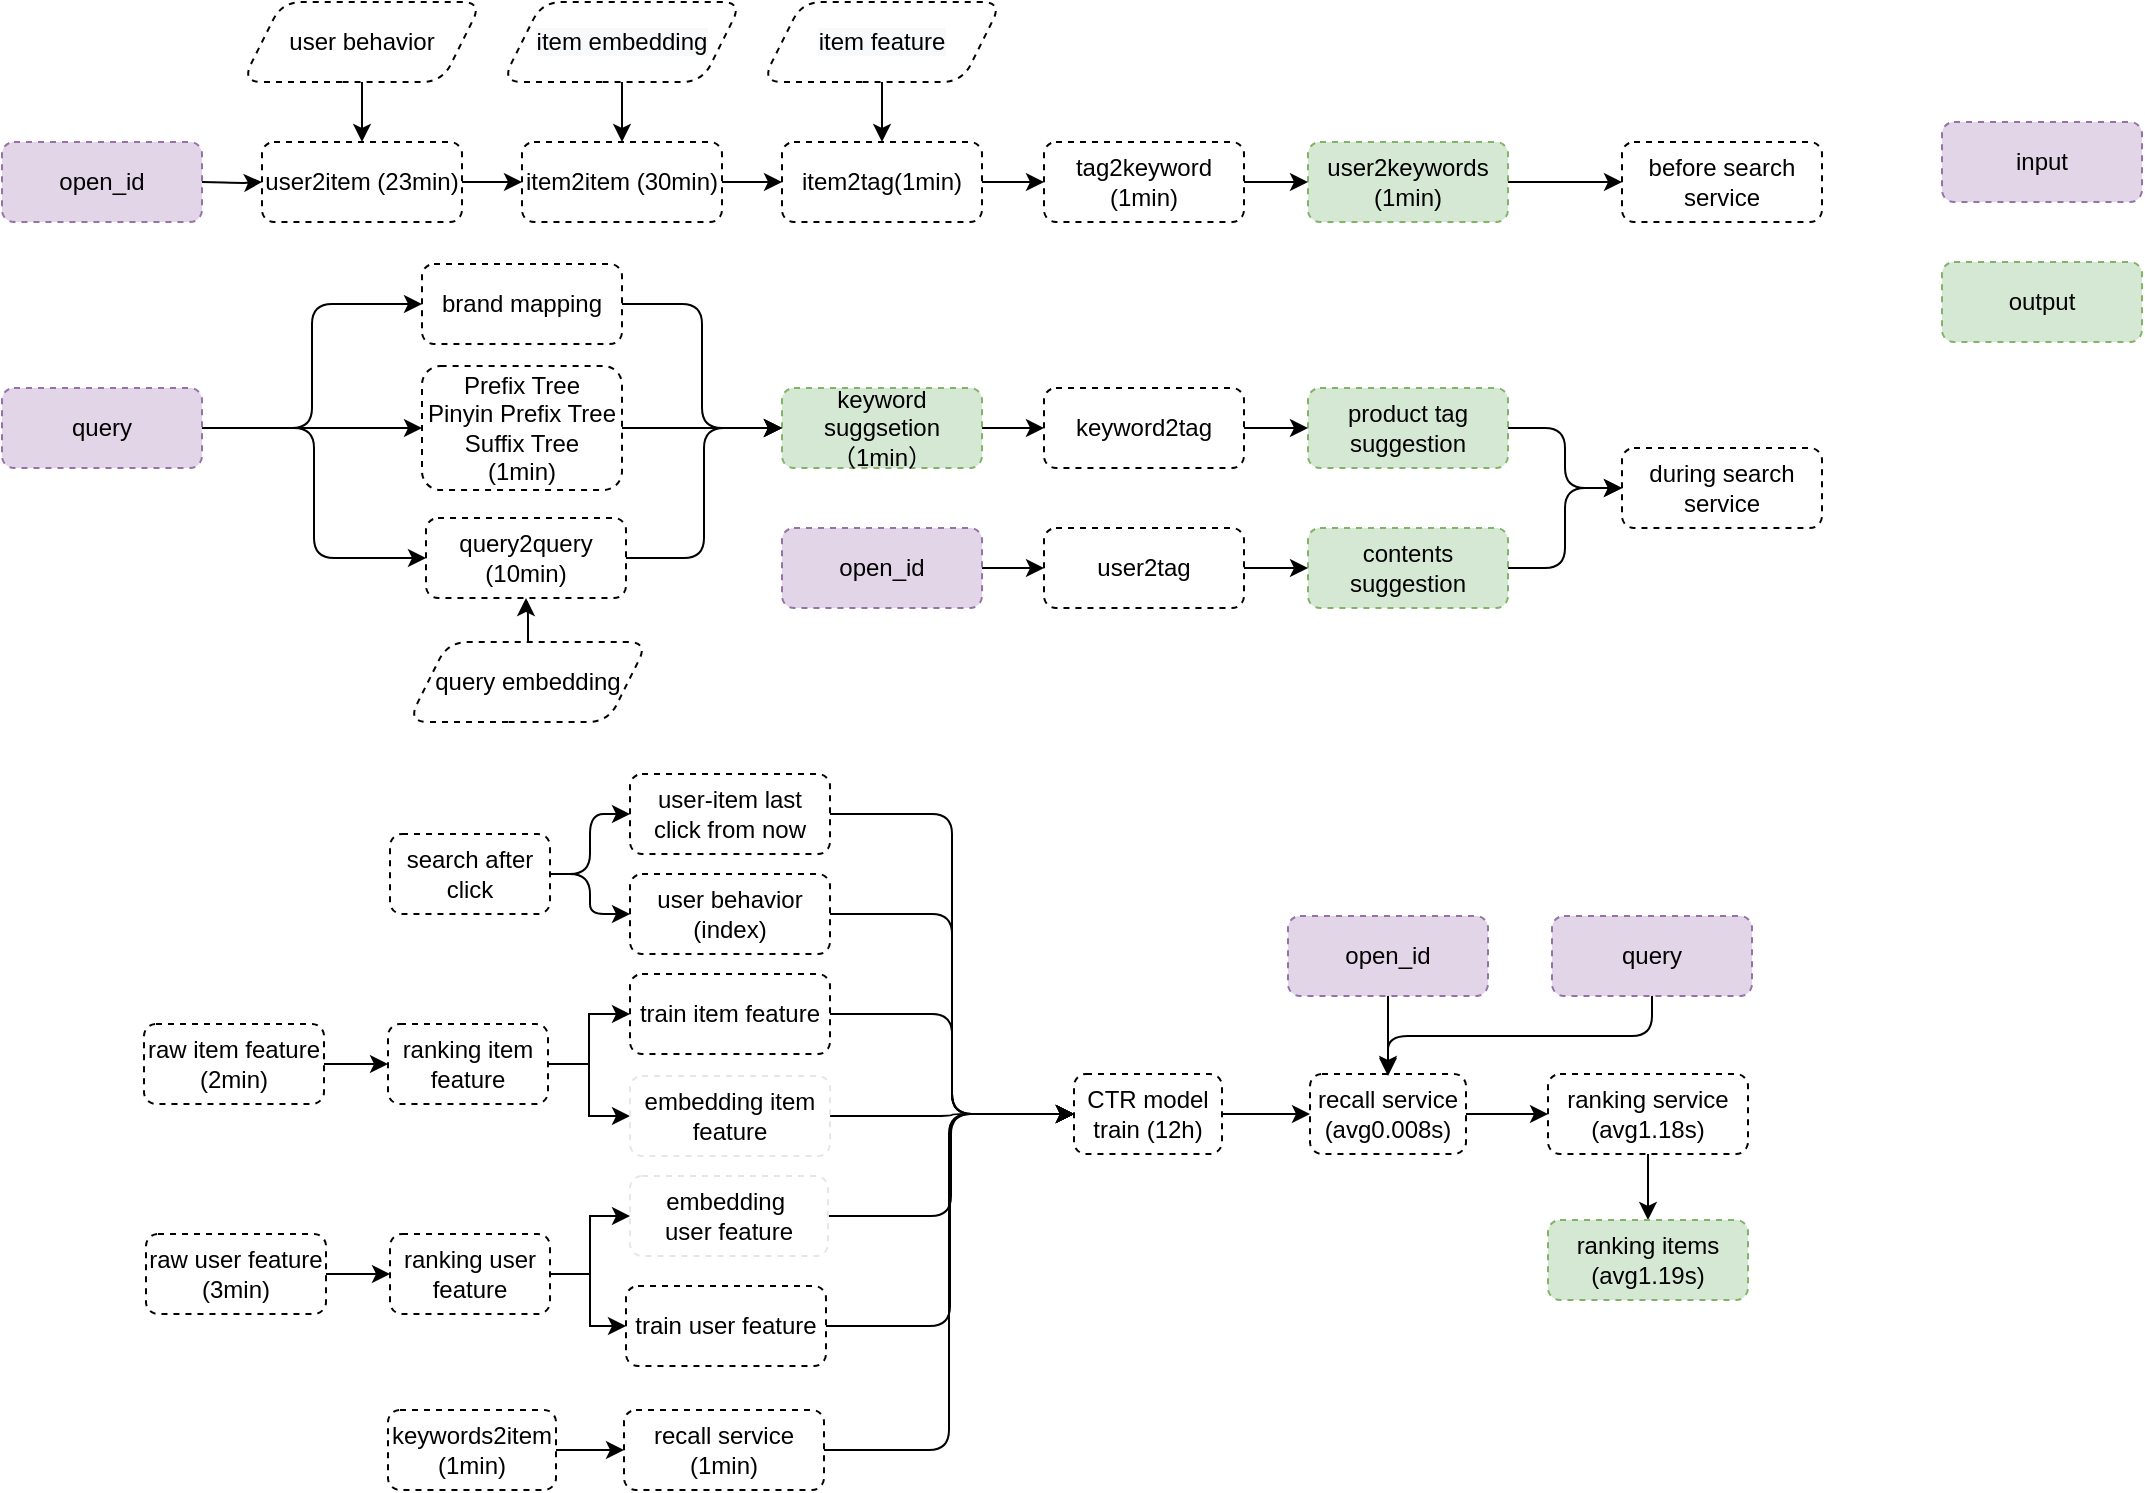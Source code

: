 <mxfile version="13.8.0" type="github" pages="2">
  <diagram id="URaFRX0wA10-E0mFRyCh" name="Page-1">
    <mxGraphModel dx="1736" dy="906" grid="0" gridSize="10" guides="0" tooltips="1" connect="1" arrows="1" fold="1" page="0" pageScale="1" pageWidth="827" pageHeight="1169" math="0" shadow="0">
      <root>
        <mxCell id="0" />
        <mxCell id="1" parent="0" />
        <mxCell id="pcVTQhZWkRdv3neq5Eh--1" value="before search service" style="whiteSpace=wrap;html=1;dashed=1;rounded=1;" vertex="1" parent="1">
          <mxGeometry x="550" y="30" width="100" height="40" as="geometry" />
        </mxCell>
        <mxCell id="pcVTQhZWkRdv3neq5Eh--3" value="during search service" style="whiteSpace=wrap;html=1;dashed=1;rounded=1;" vertex="1" parent="1">
          <mxGeometry x="550" y="183" width="100" height="40" as="geometry" />
        </mxCell>
        <mxCell id="C0xwAsRnoCJTexPsXbv--5" value="" style="edgeStyle=orthogonalEdgeStyle;rounded=0;orthogonalLoop=1;jettySize=auto;html=1;strokeColor=#000000;fontSize=30;" edge="1" parent="1" source="pcVTQhZWkRdv3neq5Eh--4" target="pcVTQhZWkRdv3neq5Eh--112">
          <mxGeometry relative="1" as="geometry" />
        </mxCell>
        <mxCell id="pcVTQhZWkRdv3neq5Eh--4" value="ranking service&lt;br&gt;(avg1.18s)" style="whiteSpace=wrap;html=1;dashed=1;rounded=1;" vertex="1" parent="1">
          <mxGeometry x="513" y="496" width="100" height="40" as="geometry" />
        </mxCell>
        <mxCell id="pcVTQhZWkRdv3neq5Eh--11" style="edgeStyle=orthogonalEdgeStyle;orthogonalLoop=1;jettySize=auto;html=1;entryX=0;entryY=0.5;entryDx=0;entryDy=0;" edge="1" parent="1" source="pcVTQhZWkRdv3neq5Eh--5" target="pcVTQhZWkRdv3neq5Eh--1">
          <mxGeometry relative="1" as="geometry" />
        </mxCell>
        <mxCell id="pcVTQhZWkRdv3neq5Eh--5" value="user2keywords&lt;br&gt;(1min)" style="whiteSpace=wrap;html=1;dashed=1;fillColor=#d5e8d4;strokeColor=#82b366;rounded=1;" vertex="1" parent="1">
          <mxGeometry x="393" y="30" width="100" height="40" as="geometry" />
        </mxCell>
        <mxCell id="pcVTQhZWkRdv3neq5Eh--8" style="edgeStyle=orthogonalEdgeStyle;orthogonalLoop=1;jettySize=auto;html=1;entryX=0;entryY=0.5;entryDx=0;entryDy=0;" edge="1" parent="1" source="pcVTQhZWkRdv3neq5Eh--6" target="pcVTQhZWkRdv3neq5Eh--3">
          <mxGeometry relative="1" as="geometry" />
        </mxCell>
        <mxCell id="pcVTQhZWkRdv3neq5Eh--6" value="product tag suggestion" style="whiteSpace=wrap;html=1;dashed=1;fillColor=#d5e8d4;strokeColor=#82b366;rounded=1;" vertex="1" parent="1">
          <mxGeometry x="393" y="153" width="100" height="40" as="geometry" />
        </mxCell>
        <mxCell id="pcVTQhZWkRdv3neq5Eh--10" style="edgeStyle=orthogonalEdgeStyle;orthogonalLoop=1;jettySize=auto;html=1;entryX=0;entryY=0.5;entryDx=0;entryDy=0;" edge="1" parent="1" source="pcVTQhZWkRdv3neq5Eh--7" target="pcVTQhZWkRdv3neq5Eh--3">
          <mxGeometry relative="1" as="geometry" />
        </mxCell>
        <mxCell id="pcVTQhZWkRdv3neq5Eh--7" value="contents suggestion" style="whiteSpace=wrap;html=1;dashed=1;fillColor=#d5e8d4;strokeColor=#82b366;rounded=1;" vertex="1" parent="1">
          <mxGeometry x="393" y="223" width="100" height="40" as="geometry" />
        </mxCell>
        <mxCell id="pcVTQhZWkRdv3neq5Eh--14" value="" style="edgeStyle=orthogonalEdgeStyle;orthogonalLoop=1;jettySize=auto;html=1;exitX=1;exitY=0.5;exitDx=0;exitDy=0;" edge="1" parent="1" source="pcVTQhZWkRdv3neq5Eh--110" target="pcVTQhZWkRdv3neq5Eh--4">
          <mxGeometry relative="1" as="geometry">
            <mxPoint x="482" y="516" as="sourcePoint" />
          </mxGeometry>
        </mxCell>
        <mxCell id="pcVTQhZWkRdv3neq5Eh--60" style="edgeStyle=orthogonalEdgeStyle;orthogonalLoop=1;jettySize=auto;html=1;entryX=0;entryY=0.5;entryDx=0;entryDy=0;" edge="1" parent="1" source="pcVTQhZWkRdv3neq5Eh--13" target="pcVTQhZWkRdv3neq5Eh--46">
          <mxGeometry relative="1" as="geometry" />
        </mxCell>
        <mxCell id="pcVTQhZWkRdv3neq5Eh--13" value="recall service&lt;br&gt;(1min)" style="whiteSpace=wrap;html=1;dashed=1;rounded=1;" vertex="1" parent="1">
          <mxGeometry x="51" y="664" width="100" height="40" as="geometry" />
        </mxCell>
        <mxCell id="pcVTQhZWkRdv3neq5Eh--29" value="" style="edgeStyle=orthogonalEdgeStyle;orthogonalLoop=1;jettySize=auto;html=1;" edge="1" parent="1" source="pcVTQhZWkRdv3neq5Eh--19" target="pcVTQhZWkRdv3neq5Eh--20">
          <mxGeometry relative="1" as="geometry" />
        </mxCell>
        <mxCell id="pcVTQhZWkRdv3neq5Eh--19" value="user2item (23min)" style="whiteSpace=wrap;html=1;dashed=1;rounded=1;" vertex="1" parent="1">
          <mxGeometry x="-130" y="30" width="100" height="40" as="geometry" />
        </mxCell>
        <mxCell id="pcVTQhZWkRdv3neq5Eh--30" value="" style="edgeStyle=orthogonalEdgeStyle;orthogonalLoop=1;jettySize=auto;html=1;" edge="1" parent="1" source="pcVTQhZWkRdv3neq5Eh--20" target="pcVTQhZWkRdv3neq5Eh--23">
          <mxGeometry relative="1" as="geometry" />
        </mxCell>
        <mxCell id="pcVTQhZWkRdv3neq5Eh--20" value="item2item (30min)" style="whiteSpace=wrap;html=1;dashed=1;rounded=1;" vertex="1" parent="1">
          <mxGeometry y="30" width="100" height="40" as="geometry" />
        </mxCell>
        <mxCell id="pcVTQhZWkRdv3neq5Eh--34" value="" style="edgeStyle=orthogonalEdgeStyle;orthogonalLoop=1;jettySize=auto;html=1;" edge="1" parent="1" source="pcVTQhZWkRdv3neq5Eh--23" target="pcVTQhZWkRdv3neq5Eh--33">
          <mxGeometry relative="1" as="geometry" />
        </mxCell>
        <mxCell id="pcVTQhZWkRdv3neq5Eh--23" value="item2tag(1min)" style="whiteSpace=wrap;html=1;dashed=1;rounded=1;" vertex="1" parent="1">
          <mxGeometry x="130" y="30" width="100" height="40" as="geometry" />
        </mxCell>
        <mxCell id="pcVTQhZWkRdv3neq5Eh--31" value="" style="edgeStyle=orthogonalEdgeStyle;orthogonalLoop=1;jettySize=auto;html=1;" edge="1" parent="1" source="pcVTQhZWkRdv3neq5Eh--26" target="pcVTQhZWkRdv3neq5Eh--20">
          <mxGeometry relative="1" as="geometry" />
        </mxCell>
        <mxCell id="pcVTQhZWkRdv3neq5Eh--26" value="&lt;span style=&quot;color: rgb(0 , 0 , 0) ; font-family: &amp;#34;helvetica&amp;#34; ; font-size: 12px ; font-style: normal ; font-weight: 400 ; letter-spacing: normal ; text-align: center ; text-indent: 0px ; text-transform: none ; word-spacing: 0px ; background-color: rgb(248 , 249 , 250) ; display: inline ; float: none&quot;&gt;item embedding&lt;/span&gt;" style="shape=parallelogram;perimeter=parallelogramPerimeter;whiteSpace=wrap;html=1;fixedSize=1;dashed=1;rounded=1;" vertex="1" parent="1">
          <mxGeometry x="-10" y="-40" width="120" height="40" as="geometry" />
        </mxCell>
        <mxCell id="pcVTQhZWkRdv3neq5Eh--28" value="" style="edgeStyle=orthogonalEdgeStyle;orthogonalLoop=1;jettySize=auto;html=1;" edge="1" parent="1" target="pcVTQhZWkRdv3neq5Eh--19">
          <mxGeometry relative="1" as="geometry">
            <mxPoint x="-160" y="50" as="sourcePoint" />
          </mxGeometry>
        </mxCell>
        <mxCell id="pcVTQhZWkRdv3neq5Eh--27" value="open_id" style="whiteSpace=wrap;html=1;dashed=1;fillColor=#e1d5e7;strokeColor=#9673a6;rounded=1;" vertex="1" parent="1">
          <mxGeometry x="-260" y="30" width="100" height="40" as="geometry" />
        </mxCell>
        <mxCell id="pcVTQhZWkRdv3neq5Eh--35" value="" style="edgeStyle=orthogonalEdgeStyle;orthogonalLoop=1;jettySize=auto;html=1;" edge="1" parent="1" source="pcVTQhZWkRdv3neq5Eh--33" target="pcVTQhZWkRdv3neq5Eh--5">
          <mxGeometry relative="1" as="geometry" />
        </mxCell>
        <mxCell id="pcVTQhZWkRdv3neq5Eh--33" value="tag2keyword&lt;br&gt;(1min)" style="whiteSpace=wrap;html=1;dashed=1;rounded=1;" vertex="1" parent="1">
          <mxGeometry x="261" y="30" width="100" height="40" as="geometry" />
        </mxCell>
        <mxCell id="pcVTQhZWkRdv3neq5Eh--38" value="" style="edgeStyle=orthogonalEdgeStyle;orthogonalLoop=1;jettySize=auto;html=1;" edge="1" parent="1" source="pcVTQhZWkRdv3neq5Eh--37" target="pcVTQhZWkRdv3neq5Eh--23">
          <mxGeometry relative="1" as="geometry" />
        </mxCell>
        <mxCell id="pcVTQhZWkRdv3neq5Eh--37" value="&lt;span style=&quot;color: rgb(0 , 0 , 0) ; font-family: &amp;#34;helvetica&amp;#34; ; font-size: 12px ; font-style: normal ; font-weight: 400 ; letter-spacing: normal ; text-align: center ; text-indent: 0px ; text-transform: none ; word-spacing: 0px ; background-color: rgb(248 , 249 , 250) ; display: inline ; float: none&quot;&gt;item feature&lt;/span&gt;" style="shape=parallelogram;perimeter=parallelogramPerimeter;whiteSpace=wrap;html=1;fixedSize=1;dashed=1;rounded=1;" vertex="1" parent="1">
          <mxGeometry x="120" y="-40" width="120" height="40" as="geometry" />
        </mxCell>
        <mxCell id="pcVTQhZWkRdv3neq5Eh--40" value="" style="edgeStyle=orthogonalEdgeStyle;orthogonalLoop=1;jettySize=auto;html=1;" edge="1" parent="1" source="pcVTQhZWkRdv3neq5Eh--39" target="pcVTQhZWkRdv3neq5Eh--19">
          <mxGeometry relative="1" as="geometry" />
        </mxCell>
        <mxCell id="pcVTQhZWkRdv3neq5Eh--39" value="&lt;font face=&quot;helvetica&quot;&gt;user behavior&lt;/font&gt;" style="shape=parallelogram;perimeter=parallelogramPerimeter;whiteSpace=wrap;html=1;fixedSize=1;dashed=1;rounded=1;" vertex="1" parent="1">
          <mxGeometry x="-140" y="-40" width="120" height="40" as="geometry" />
        </mxCell>
        <mxCell id="pcVTQhZWkRdv3neq5Eh--105" value="" style="edgeStyle=orthogonalEdgeStyle;orthogonalLoop=1;jettySize=auto;html=1;" edge="1" parent="1" source="pcVTQhZWkRdv3neq5Eh--42" target="pcVTQhZWkRdv3neq5Eh--104">
          <mxGeometry relative="1" as="geometry" />
        </mxCell>
        <mxCell id="pcVTQhZWkRdv3neq5Eh--42" value="open_id" style="whiteSpace=wrap;html=1;dashed=1;fillColor=#e1d5e7;strokeColor=#9673a6;rounded=1;" vertex="1" parent="1">
          <mxGeometry x="130" y="223" width="100" height="40" as="geometry" />
        </mxCell>
        <mxCell id="pcVTQhZWkRdv3neq5Eh--107" style="edgeStyle=orthogonalEdgeStyle;orthogonalLoop=1;jettySize=auto;html=1;entryX=0;entryY=0.5;entryDx=0;entryDy=0;" edge="1" parent="1" source="pcVTQhZWkRdv3neq5Eh--43" target="pcVTQhZWkRdv3neq5Eh--98">
          <mxGeometry relative="1" as="geometry" />
        </mxCell>
        <mxCell id="pcVTQhZWkRdv3neq5Eh--108" style="edgeStyle=orthogonalEdgeStyle;orthogonalLoop=1;jettySize=auto;html=1;entryX=0;entryY=0.5;entryDx=0;entryDy=0;" edge="1" parent="1" source="pcVTQhZWkRdv3neq5Eh--43" target="pcVTQhZWkRdv3neq5Eh--96">
          <mxGeometry relative="1" as="geometry" />
        </mxCell>
        <mxCell id="pcVTQhZWkRdv3neq5Eh--109" style="edgeStyle=orthogonalEdgeStyle;orthogonalLoop=1;jettySize=auto;html=1;entryX=0;entryY=0.5;entryDx=0;entryDy=0;" edge="1" parent="1" source="pcVTQhZWkRdv3neq5Eh--43" target="pcVTQhZWkRdv3neq5Eh--92">
          <mxGeometry relative="1" as="geometry" />
        </mxCell>
        <mxCell id="pcVTQhZWkRdv3neq5Eh--43" value="query" style="whiteSpace=wrap;html=1;dashed=1;fillColor=#e1d5e7;strokeColor=#9673a6;rounded=1;" vertex="1" parent="1">
          <mxGeometry x="-260" y="153" width="100" height="40" as="geometry" />
        </mxCell>
        <mxCell id="pcVTQhZWkRdv3neq5Eh--63" value="" style="edgeStyle=orthogonalEdgeStyle;orthogonalLoop=1;jettySize=auto;html=1;" edge="1" parent="1" source="pcVTQhZWkRdv3neq5Eh--45" target="pcVTQhZWkRdv3neq5Eh--62">
          <mxGeometry relative="1" as="geometry" />
        </mxCell>
        <mxCell id="pcVTQhZWkRdv3neq5Eh--45" value="keyword suggsetion&lt;br&gt;（1min）" style="whiteSpace=wrap;html=1;dashed=1;fillColor=#d5e8d4;strokeColor=#82b366;rounded=1;" vertex="1" parent="1">
          <mxGeometry x="130" y="153" width="100" height="40" as="geometry" />
        </mxCell>
        <mxCell id="pcVTQhZWkRdv3neq5Eh--47" value="" style="edgeStyle=orthogonalEdgeStyle;orthogonalLoop=1;jettySize=auto;html=1;" edge="1" parent="1" source="pcVTQhZWkRdv3neq5Eh--46">
          <mxGeometry relative="1" as="geometry">
            <mxPoint x="394" y="516" as="targetPoint" />
          </mxGeometry>
        </mxCell>
        <mxCell id="pcVTQhZWkRdv3neq5Eh--46" value="CTR model&lt;br&gt;train (12h)" style="whiteSpace=wrap;html=1;dashed=1;rounded=1;" vertex="1" parent="1">
          <mxGeometry x="276" y="496" width="74" height="40" as="geometry" />
        </mxCell>
        <mxCell id="pcVTQhZWkRdv3neq5Eh--59" style="edgeStyle=orthogonalEdgeStyle;orthogonalLoop=1;jettySize=auto;html=1;entryX=0;entryY=0.5;entryDx=0;entryDy=0;" edge="1" parent="1" source="pcVTQhZWkRdv3neq5Eh--49" target="pcVTQhZWkRdv3neq5Eh--46">
          <mxGeometry relative="1" as="geometry" />
        </mxCell>
        <mxCell id="pcVTQhZWkRdv3neq5Eh--49" value="train user feature" style="whiteSpace=wrap;html=1;dashed=1;rounded=1;" vertex="1" parent="1">
          <mxGeometry x="52" y="602" width="100" height="40" as="geometry" />
        </mxCell>
        <mxCell id="pcVTQhZWkRdv3neq5Eh--58" style="edgeStyle=orthogonalEdgeStyle;orthogonalLoop=1;jettySize=auto;html=1;entryX=0;entryY=0.5;entryDx=0;entryDy=0;" edge="1" parent="1" source="pcVTQhZWkRdv3neq5Eh--50" target="pcVTQhZWkRdv3neq5Eh--46">
          <mxGeometry relative="1" as="geometry" />
        </mxCell>
        <mxCell id="pcVTQhZWkRdv3neq5Eh--50" value="train item feature" style="whiteSpace=wrap;html=1;dashed=1;rounded=1;" vertex="1" parent="1">
          <mxGeometry x="54" y="446" width="100" height="40" as="geometry" />
        </mxCell>
        <mxCell id="pcVTQhZWkRdv3neq5Eh--61" style="edgeStyle=orthogonalEdgeStyle;orthogonalLoop=1;jettySize=auto;html=1;entryX=0;entryY=0.5;entryDx=0;entryDy=0;" edge="1" parent="1" source="pcVTQhZWkRdv3neq5Eh--51" target="pcVTQhZWkRdv3neq5Eh--46">
          <mxGeometry relative="1" as="geometry" />
        </mxCell>
        <mxCell id="pcVTQhZWkRdv3neq5Eh--51" value="user behavior&lt;br&gt;(index)" style="whiteSpace=wrap;html=1;dashed=1;rounded=1;" vertex="1" parent="1">
          <mxGeometry x="54" y="396" width="100" height="40" as="geometry" />
        </mxCell>
        <mxCell id="pcVTQhZWkRdv3neq5Eh--55" style="edgeStyle=orthogonalEdgeStyle;orthogonalLoop=1;jettySize=auto;html=1;entryX=0;entryY=0.5;entryDx=0;entryDy=0;" edge="1" parent="1" source="pcVTQhZWkRdv3neq5Eh--53" target="pcVTQhZWkRdv3neq5Eh--46">
          <mxGeometry relative="1" as="geometry" />
        </mxCell>
        <mxCell id="pcVTQhZWkRdv3neq5Eh--53" value="user-item last click from now" style="whiteSpace=wrap;html=1;dashed=1;rounded=1;" vertex="1" parent="1">
          <mxGeometry x="54" y="346" width="100" height="40" as="geometry" />
        </mxCell>
        <mxCell id="pcVTQhZWkRdv3neq5Eh--64" value="" style="edgeStyle=orthogonalEdgeStyle;orthogonalLoop=1;jettySize=auto;html=1;" edge="1" parent="1" source="pcVTQhZWkRdv3neq5Eh--62" target="pcVTQhZWkRdv3neq5Eh--6">
          <mxGeometry relative="1" as="geometry" />
        </mxCell>
        <mxCell id="pcVTQhZWkRdv3neq5Eh--62" value="keyword2tag" style="whiteSpace=wrap;html=1;dashed=1;rounded=1;" vertex="1" parent="1">
          <mxGeometry x="261" y="153" width="100" height="40" as="geometry" />
        </mxCell>
        <mxCell id="pcVTQhZWkRdv3neq5Eh--65" value="input" style="whiteSpace=wrap;html=1;dashed=1;fillColor=#e1d5e7;strokeColor=#9673a6;rounded=1;" vertex="1" parent="1">
          <mxGeometry x="710" y="20" width="100" height="40" as="geometry" />
        </mxCell>
        <mxCell id="pcVTQhZWkRdv3neq5Eh--67" value="output" style="whiteSpace=wrap;html=1;dashed=1;fillColor=#d5e8d4;strokeColor=#82b366;rounded=1;" vertex="1" parent="1">
          <mxGeometry x="710" y="90" width="100" height="40" as="geometry" />
        </mxCell>
        <mxCell id="pcVTQhZWkRdv3neq5Eh--80" style="edgeStyle=orthogonalEdgeStyle;orthogonalLoop=1;jettySize=auto;html=1;entryX=0;entryY=0.5;entryDx=0;entryDy=0;" edge="1" parent="1" source="pcVTQhZWkRdv3neq5Eh--69" target="pcVTQhZWkRdv3neq5Eh--71">
          <mxGeometry relative="1" as="geometry" />
        </mxCell>
        <mxCell id="pcVTQhZWkRdv3neq5Eh--69" value="raw user feature&lt;br&gt;(3min)" style="whiteSpace=wrap;html=1;dashed=1;rounded=1;" vertex="1" parent="1">
          <mxGeometry x="-188" y="576" width="90" height="40" as="geometry" />
        </mxCell>
        <mxCell id="pcVTQhZWkRdv3neq5Eh--77" value="" style="edgeStyle=orthogonalEdgeStyle;orthogonalLoop=1;jettySize=auto;html=1;" edge="1" parent="1" source="pcVTQhZWkRdv3neq5Eh--70" target="pcVTQhZWkRdv3neq5Eh--72">
          <mxGeometry relative="1" as="geometry" />
        </mxCell>
        <mxCell id="pcVTQhZWkRdv3neq5Eh--70" value="raw item feature&lt;br&gt;(2min)" style="whiteSpace=wrap;html=1;dashed=1;rounded=1;" vertex="1" parent="1">
          <mxGeometry x="-189" y="471" width="90" height="40" as="geometry" />
        </mxCell>
        <mxCell id="VH7fO5BwMdIm3bWLYocF-4" style="edgeStyle=orthogonalEdgeStyle;rounded=0;orthogonalLoop=1;jettySize=auto;html=1;entryX=0;entryY=0.5;entryDx=0;entryDy=0;strokeColor=#000000;" edge="1" parent="1" source="pcVTQhZWkRdv3neq5Eh--71" target="pcVTQhZWkRdv3neq5Eh--49">
          <mxGeometry relative="1" as="geometry" />
        </mxCell>
        <mxCell id="VH7fO5BwMdIm3bWLYocF-5" style="edgeStyle=orthogonalEdgeStyle;rounded=0;orthogonalLoop=1;jettySize=auto;html=1;entryX=0;entryY=0.5;entryDx=0;entryDy=0;strokeColor=#000000;" edge="1" parent="1" source="pcVTQhZWkRdv3neq5Eh--71" target="pcVTQhZWkRdv3neq5Eh--118">
          <mxGeometry relative="1" as="geometry" />
        </mxCell>
        <mxCell id="pcVTQhZWkRdv3neq5Eh--71" value="ranking user feature" style="whiteSpace=wrap;html=1;dashed=1;rounded=1;" vertex="1" parent="1">
          <mxGeometry x="-66" y="576" width="80" height="40" as="geometry" />
        </mxCell>
        <mxCell id="VH7fO5BwMdIm3bWLYocF-6" style="edgeStyle=orthogonalEdgeStyle;rounded=0;orthogonalLoop=1;jettySize=auto;html=1;entryX=0;entryY=0.5;entryDx=0;entryDy=0;strokeColor=#000000;" edge="1" parent="1" source="pcVTQhZWkRdv3neq5Eh--72" target="pcVTQhZWkRdv3neq5Eh--119">
          <mxGeometry relative="1" as="geometry" />
        </mxCell>
        <mxCell id="VH7fO5BwMdIm3bWLYocF-7" style="edgeStyle=orthogonalEdgeStyle;rounded=0;orthogonalLoop=1;jettySize=auto;html=1;entryX=0;entryY=0.5;entryDx=0;entryDy=0;strokeColor=#000000;" edge="1" parent="1" source="pcVTQhZWkRdv3neq5Eh--72" target="pcVTQhZWkRdv3neq5Eh--50">
          <mxGeometry relative="1" as="geometry" />
        </mxCell>
        <mxCell id="pcVTQhZWkRdv3neq5Eh--72" value="ranking item feature" style="whiteSpace=wrap;html=1;dashed=1;rounded=1;" vertex="1" parent="1">
          <mxGeometry x="-67" y="471" width="80" height="40" as="geometry" />
        </mxCell>
        <mxCell id="pcVTQhZWkRdv3neq5Eh--86" style="edgeStyle=orthogonalEdgeStyle;orthogonalLoop=1;jettySize=auto;html=1;" edge="1" parent="1" source="pcVTQhZWkRdv3neq5Eh--75" target="pcVTQhZWkRdv3neq5Eh--51">
          <mxGeometry relative="1" as="geometry" />
        </mxCell>
        <mxCell id="pcVTQhZWkRdv3neq5Eh--87" style="edgeStyle=orthogonalEdgeStyle;orthogonalLoop=1;jettySize=auto;html=1;entryX=0;entryY=0.5;entryDx=0;entryDy=0;" edge="1" parent="1" source="pcVTQhZWkRdv3neq5Eh--75" target="pcVTQhZWkRdv3neq5Eh--53">
          <mxGeometry relative="1" as="geometry" />
        </mxCell>
        <mxCell id="pcVTQhZWkRdv3neq5Eh--75" value="search after click" style="whiteSpace=wrap;html=1;dashed=1;rounded=1;" vertex="1" parent="1">
          <mxGeometry x="-66" y="376" width="80" height="40" as="geometry" />
        </mxCell>
        <mxCell id="pcVTQhZWkRdv3neq5Eh--101" style="edgeStyle=orthogonalEdgeStyle;orthogonalLoop=1;jettySize=auto;html=1;entryX=0;entryY=0.5;entryDx=0;entryDy=0;" edge="1" parent="1" source="pcVTQhZWkRdv3neq5Eh--92" target="pcVTQhZWkRdv3neq5Eh--45">
          <mxGeometry relative="1" as="geometry" />
        </mxCell>
        <mxCell id="pcVTQhZWkRdv3neq5Eh--92" value="query2query&lt;br&gt;(10min)" style="whiteSpace=wrap;html=1;dashed=1;rounded=1;" vertex="1" parent="1">
          <mxGeometry x="-48" y="218" width="100" height="40" as="geometry" />
        </mxCell>
        <mxCell id="pcVTQhZWkRdv3neq5Eh--95" value="" style="edgeStyle=orthogonalEdgeStyle;orthogonalLoop=1;jettySize=auto;html=1;" edge="1" parent="1" source="pcVTQhZWkRdv3neq5Eh--93" target="pcVTQhZWkRdv3neq5Eh--92">
          <mxGeometry relative="1" as="geometry" />
        </mxCell>
        <mxCell id="pcVTQhZWkRdv3neq5Eh--93" value="&lt;font face=&quot;helvetica&quot;&gt;query embedding&lt;/font&gt;" style="shape=parallelogram;perimeter=parallelogramPerimeter;whiteSpace=wrap;html=1;fixedSize=1;dashed=1;rounded=1;" vertex="1" parent="1">
          <mxGeometry x="-57" y="280" width="120" height="40" as="geometry" />
        </mxCell>
        <mxCell id="pcVTQhZWkRdv3neq5Eh--99" style="edgeStyle=orthogonalEdgeStyle;orthogonalLoop=1;jettySize=auto;html=1;entryX=0;entryY=0.5;entryDx=0;entryDy=0;" edge="1" parent="1" source="pcVTQhZWkRdv3neq5Eh--96" target="pcVTQhZWkRdv3neq5Eh--45">
          <mxGeometry relative="1" as="geometry" />
        </mxCell>
        <mxCell id="pcVTQhZWkRdv3neq5Eh--96" value="Prefix Tree&lt;br&gt;Pinyin Prefix Tree&lt;br&gt;Suffix Tree&lt;br&gt;(1min)" style="whiteSpace=wrap;html=1;dashed=1;rounded=1;" vertex="1" parent="1">
          <mxGeometry x="-50" y="142" width="100" height="62" as="geometry" />
        </mxCell>
        <mxCell id="pcVTQhZWkRdv3neq5Eh--102" style="edgeStyle=orthogonalEdgeStyle;orthogonalLoop=1;jettySize=auto;html=1;entryX=0;entryY=0.5;entryDx=0;entryDy=0;" edge="1" parent="1" source="pcVTQhZWkRdv3neq5Eh--98" target="pcVTQhZWkRdv3neq5Eh--45">
          <mxGeometry relative="1" as="geometry" />
        </mxCell>
        <mxCell id="pcVTQhZWkRdv3neq5Eh--98" value="brand mapping" style="whiteSpace=wrap;html=1;dashed=1;rounded=1;" vertex="1" parent="1">
          <mxGeometry x="-50" y="91" width="100" height="40" as="geometry" />
        </mxCell>
        <mxCell id="pcVTQhZWkRdv3neq5Eh--106" value="" style="edgeStyle=orthogonalEdgeStyle;orthogonalLoop=1;jettySize=auto;html=1;" edge="1" parent="1" source="pcVTQhZWkRdv3neq5Eh--104" target="pcVTQhZWkRdv3neq5Eh--7">
          <mxGeometry relative="1" as="geometry" />
        </mxCell>
        <mxCell id="pcVTQhZWkRdv3neq5Eh--104" value="user2tag" style="whiteSpace=wrap;html=1;dashed=1;rounded=1;" vertex="1" parent="1">
          <mxGeometry x="261" y="223" width="100" height="40" as="geometry" />
        </mxCell>
        <mxCell id="pcVTQhZWkRdv3neq5Eh--110" value="recall service&lt;br&gt;(avg0.008s)" style="whiteSpace=wrap;html=1;dashed=1;rounded=1;" vertex="1" parent="1">
          <mxGeometry x="394" y="496" width="78" height="40" as="geometry" />
        </mxCell>
        <mxCell id="pcVTQhZWkRdv3neq5Eh--112" value="ranking items&lt;br&gt;(avg1.19s)" style="whiteSpace=wrap;html=1;dashed=1;fillColor=#d5e8d4;strokeColor=#82b366;rounded=1;" vertex="1" parent="1">
          <mxGeometry x="513" y="569" width="100" height="40" as="geometry" />
        </mxCell>
        <mxCell id="pcVTQhZWkRdv3neq5Eh--117" value="" style="edgeStyle=orthogonalEdgeStyle;orthogonalLoop=1;jettySize=auto;html=1;" edge="1" parent="1" source="pcVTQhZWkRdv3neq5Eh--114" target="pcVTQhZWkRdv3neq5Eh--110">
          <mxGeometry relative="1" as="geometry" />
        </mxCell>
        <mxCell id="pcVTQhZWkRdv3neq5Eh--114" value="open_id" style="whiteSpace=wrap;html=1;dashed=1;fillColor=#e1d5e7;strokeColor=#9673a6;rounded=1;" vertex="1" parent="1">
          <mxGeometry x="383" y="417" width="100" height="40" as="geometry" />
        </mxCell>
        <mxCell id="pcVTQhZWkRdv3neq5Eh--115" style="edgeStyle=orthogonalEdgeStyle;orthogonalLoop=1;jettySize=auto;html=1;entryX=0.5;entryY=0;entryDx=0;entryDy=0;" edge="1" parent="1" source="pcVTQhZWkRdv3neq5Eh--116">
          <mxGeometry relative="1" as="geometry">
            <mxPoint x="433" y="497" as="targetPoint" />
            <Array as="points">
              <mxPoint x="565" y="477" />
              <mxPoint x="433" y="477" />
            </Array>
          </mxGeometry>
        </mxCell>
        <mxCell id="pcVTQhZWkRdv3neq5Eh--116" value="query" style="whiteSpace=wrap;html=1;dashed=1;fillColor=#e1d5e7;strokeColor=#9673a6;rounded=1;" vertex="1" parent="1">
          <mxGeometry x="515" y="417" width="100" height="40" as="geometry" />
        </mxCell>
        <mxCell id="VH7fO5BwMdIm3bWLYocF-3" style="edgeStyle=orthogonalEdgeStyle;orthogonalLoop=1;jettySize=auto;html=1;entryX=0;entryY=0.5;entryDx=0;entryDy=0;strokeColor=#000000;" edge="1" parent="1" source="pcVTQhZWkRdv3neq5Eh--118" target="pcVTQhZWkRdv3neq5Eh--46">
          <mxGeometry relative="1" as="geometry" />
        </mxCell>
        <mxCell id="pcVTQhZWkRdv3neq5Eh--118" value="embedding&amp;nbsp;&lt;br&gt;user feature" style="whiteSpace=wrap;html=1;dashed=1;rounded=1;strokeColor=#E6E6E6;" vertex="1" parent="1">
          <mxGeometry x="54" y="547" width="99" height="40" as="geometry" />
        </mxCell>
        <mxCell id="VH7fO5BwMdIm3bWLYocF-1" style="edgeStyle=orthogonalEdgeStyle;orthogonalLoop=1;jettySize=auto;html=1;entryX=0;entryY=0.5;entryDx=0;entryDy=0;strokeColor=#000000;" edge="1" parent="1" source="pcVTQhZWkRdv3neq5Eh--119" target="pcVTQhZWkRdv3neq5Eh--46">
          <mxGeometry relative="1" as="geometry" />
        </mxCell>
        <mxCell id="pcVTQhZWkRdv3neq5Eh--119" value="embedding item feature" style="whiteSpace=wrap;html=1;dashed=1;rounded=1;strokeColor=#E6E6E6;" vertex="1" parent="1">
          <mxGeometry x="54" y="497" width="100" height="40" as="geometry" />
        </mxCell>
        <mxCell id="C0xwAsRnoCJTexPsXbv--4" style="edgeStyle=orthogonalEdgeStyle;rounded=0;orthogonalLoop=1;jettySize=auto;html=1;entryX=0;entryY=0.5;entryDx=0;entryDy=0;strokeColor=#000000;fontSize=30;" edge="1" parent="1" source="C0xwAsRnoCJTexPsXbv--2" target="pcVTQhZWkRdv3neq5Eh--13">
          <mxGeometry relative="1" as="geometry" />
        </mxCell>
        <mxCell id="C0xwAsRnoCJTexPsXbv--2" value="keywords2item&lt;br&gt;(1min)" style="whiteSpace=wrap;html=1;dashed=1;rounded=1;" vertex="1" parent="1">
          <mxGeometry x="-67" y="664" width="84" height="40" as="geometry" />
        </mxCell>
      </root>
    </mxGraphModel>
  </diagram>
  <diagram id="J5hDwUfsiH80stfVoWMB" name="Page-2">
    <mxGraphModel dx="1493" dy="1117" grid="0" gridSize="10" guides="1" tooltips="1" connect="1" arrows="1" fold="1" page="0" pageScale="1" pageWidth="827" pageHeight="1169" math="0" shadow="0">
      <root>
        <mxCell id="O1yb1o3u_2_CQ1LjRxnh-0" />
        <mxCell id="O1yb1o3u_2_CQ1LjRxnh-1" parent="O1yb1o3u_2_CQ1LjRxnh-0" />
        <mxCell id="E969s3RUasVL38DYVkp5-65" value="" style="rounded=0;whiteSpace=wrap;html=1;dashed=1;fillColor=none;" vertex="1" parent="O1yb1o3u_2_CQ1LjRxnh-1">
          <mxGeometry x="1020" y="-32" width="562" height="856" as="geometry" />
        </mxCell>
        <mxCell id="33Tqa_Rm8l7cyrTF1xwm-105" value="" style="edgeStyle=orthogonalEdgeStyle;orthogonalLoop=1;jettySize=auto;html=1;entryX=0;entryY=0.5;entryDx=0;entryDy=0;" edge="1" parent="O1yb1o3u_2_CQ1LjRxnh-1" source="33Tqa_Rm8l7cyrTF1xwm-83" target="33Tqa_Rm8l7cyrTF1xwm-88">
          <mxGeometry relative="1" as="geometry" />
        </mxCell>
        <mxCell id="33Tqa_Rm8l7cyrTF1xwm-83" value="raw user feature&lt;br&gt;(read hvie)" style="whiteSpace=wrap;html=1;dashed=1;fillColor=#b0e3e6;strokeColor=#0e8088;rounded=1;" vertex="1" parent="O1yb1o3u_2_CQ1LjRxnh-1">
          <mxGeometry x="896.5" y="424" width="90" height="40" as="geometry" />
        </mxCell>
        <mxCell id="33Tqa_Rm8l7cyrTF1xwm-104" value="" style="edgeStyle=orthogonalEdgeStyle;orthogonalLoop=1;jettySize=auto;html=1;" edge="1" parent="O1yb1o3u_2_CQ1LjRxnh-1" source="33Tqa_Rm8l7cyrTF1xwm-84" target="33Tqa_Rm8l7cyrTF1xwm-89">
          <mxGeometry relative="1" as="geometry" />
        </mxCell>
        <mxCell id="mbMeFdVH4TvPSmx66B32-8" value="" style="edgeStyle=orthogonalEdgeStyle;orthogonalLoop=1;jettySize=auto;html=1;" edge="1" parent="O1yb1o3u_2_CQ1LjRxnh-1" source="33Tqa_Rm8l7cyrTF1xwm-84" target="mbMeFdVH4TvPSmx66B32-6">
          <mxGeometry relative="1" as="geometry" />
        </mxCell>
        <mxCell id="33Tqa_Rm8l7cyrTF1xwm-84" value="raw item feature&lt;br&gt;(read hive)" style="whiteSpace=wrap;html=1;dashed=1;fillColor=#b0e3e6;strokeColor=#0e8088;rounded=1;" vertex="1" parent="O1yb1o3u_2_CQ1LjRxnh-1">
          <mxGeometry x="896" y="173.5" width="90" height="40" as="geometry" />
        </mxCell>
        <mxCell id="mbMeFdVH4TvPSmx66B32-0" value="" style="edgeStyle=orthogonalEdgeStyle;orthogonalLoop=1;jettySize=auto;html=1;" edge="1" parent="O1yb1o3u_2_CQ1LjRxnh-1" source="33Tqa_Rm8l7cyrTF1xwm-85" target="33Tqa_Rm8l7cyrTF1xwm-90">
          <mxGeometry relative="1" as="geometry" />
        </mxCell>
        <mxCell id="mbMeFdVH4TvPSmx66B32-10" value="" style="edgeStyle=orthogonalEdgeStyle;orthogonalLoop=1;jettySize=auto;html=1;" edge="1" parent="O1yb1o3u_2_CQ1LjRxnh-1" source="33Tqa_Rm8l7cyrTF1xwm-85" target="mbMeFdVH4TvPSmx66B32-9">
          <mxGeometry relative="1" as="geometry" />
        </mxCell>
        <mxCell id="mbMeFdVH4TvPSmx66B32-18" style="edgeStyle=orthogonalEdgeStyle;orthogonalLoop=1;jettySize=auto;html=1;entryX=0;entryY=0.5;entryDx=0;entryDy=0;" edge="1" parent="O1yb1o3u_2_CQ1LjRxnh-1" source="33Tqa_Rm8l7cyrTF1xwm-85" target="mbMeFdVH4TvPSmx66B32-15">
          <mxGeometry relative="1" as="geometry" />
        </mxCell>
        <mxCell id="33Tqa_Rm8l7cyrTF1xwm-85" value="user item behavior&lt;br&gt;(read hive)&lt;br&gt;" style="whiteSpace=wrap;html=1;dashed=1;fillColor=#b0e3e6;strokeColor=#0e8088;rounded=1;" vertex="1" parent="O1yb1o3u_2_CQ1LjRxnh-1">
          <mxGeometry x="894" y="263" width="91" height="40" as="geometry" />
        </mxCell>
        <mxCell id="mbMeFdVH4TvPSmx66B32-30" value="" style="edgeStyle=orthogonalEdgeStyle;orthogonalLoop=1;jettySize=auto;html=1;" edge="1" parent="O1yb1o3u_2_CQ1LjRxnh-1" source="33Tqa_Rm8l7cyrTF1xwm-86" target="mbMeFdVH4TvPSmx66B32-25">
          <mxGeometry relative="1" as="geometry" />
        </mxCell>
        <mxCell id="33Tqa_Rm8l7cyrTF1xwm-86" value="brand mapping&lt;br&gt;(read excel)" style="whiteSpace=wrap;html=1;dashed=1;fillColor=#b0e3e6;strokeColor=#0e8088;rounded=1;" vertex="1" parent="O1yb1o3u_2_CQ1LjRxnh-1">
          <mxGeometry x="895" y="739" width="98" height="40" as="geometry" />
        </mxCell>
        <mxCell id="33Tqa_Rm8l7cyrTF1xwm-109" style="edgeStyle=orthogonalEdgeStyle;orthogonalLoop=1;jettySize=auto;html=1;entryX=0;entryY=0.5;entryDx=0;entryDy=0;" edge="1" parent="O1yb1o3u_2_CQ1LjRxnh-1" source="33Tqa_Rm8l7cyrTF1xwm-87" target="33Tqa_Rm8l7cyrTF1xwm-94">
          <mxGeometry relative="1" as="geometry" />
        </mxCell>
        <mxCell id="33Tqa_Rm8l7cyrTF1xwm-87" value="&amp;nbsp;query&amp;nbsp; list&lt;br&gt;(read excel)" style="whiteSpace=wrap;html=1;dashed=1;fillColor=#b0e3e6;strokeColor=#0e8088;rounded=1;" vertex="1" parent="O1yb1o3u_2_CQ1LjRxnh-1">
          <mxGeometry x="896.5" y="611" width="91" height="40" as="geometry" />
        </mxCell>
        <mxCell id="33Tqa_Rm8l7cyrTF1xwm-112" style="edgeStyle=orthogonalEdgeStyle;orthogonalLoop=1;jettySize=auto;html=1;entryX=0;entryY=0.5;entryDx=0;entryDy=0;" edge="1" parent="O1yb1o3u_2_CQ1LjRxnh-1" source="33Tqa_Rm8l7cyrTF1xwm-88" target="33Tqa_Rm8l7cyrTF1xwm-93">
          <mxGeometry relative="1" as="geometry" />
        </mxCell>
        <mxCell id="mbMeFdVH4TvPSmx66B32-3" value="" style="edgeStyle=orthogonalEdgeStyle;orthogonalLoop=1;jettySize=auto;html=1;" edge="1" parent="O1yb1o3u_2_CQ1LjRxnh-1" source="33Tqa_Rm8l7cyrTF1xwm-88" target="33Tqa_Rm8l7cyrTF1xwm-97">
          <mxGeometry relative="1" as="geometry" />
        </mxCell>
        <mxCell id="33Tqa_Rm8l7cyrTF1xwm-88" value="ranking user feature" style="whiteSpace=wrap;html=1;dashed=1;rounded=1;" vertex="1" parent="O1yb1o3u_2_CQ1LjRxnh-1">
          <mxGeometry x="1039.5" y="424" width="90" height="40" as="geometry" />
        </mxCell>
        <mxCell id="33Tqa_Rm8l7cyrTF1xwm-113" style="edgeStyle=orthogonalEdgeStyle;orthogonalLoop=1;jettySize=auto;html=1;entryX=0;entryY=0.5;entryDx=0;entryDy=0;" edge="1" parent="O1yb1o3u_2_CQ1LjRxnh-1" source="33Tqa_Rm8l7cyrTF1xwm-89" target="33Tqa_Rm8l7cyrTF1xwm-93">
          <mxGeometry relative="1" as="geometry" />
        </mxCell>
        <mxCell id="mbMeFdVH4TvPSmx66B32-2" value="" style="edgeStyle=orthogonalEdgeStyle;orthogonalLoop=1;jettySize=auto;html=1;" edge="1" parent="O1yb1o3u_2_CQ1LjRxnh-1" source="33Tqa_Rm8l7cyrTF1xwm-89" target="33Tqa_Rm8l7cyrTF1xwm-98">
          <mxGeometry relative="1" as="geometry" />
        </mxCell>
        <mxCell id="33Tqa_Rm8l7cyrTF1xwm-89" value="ranking item feature" style="whiteSpace=wrap;html=1;dashed=1;rounded=1;" vertex="1" parent="O1yb1o3u_2_CQ1LjRxnh-1">
          <mxGeometry x="1039" y="173.5" width="90" height="40" as="geometry" />
        </mxCell>
        <mxCell id="33Tqa_Rm8l7cyrTF1xwm-111" style="edgeStyle=orthogonalEdgeStyle;orthogonalLoop=1;jettySize=auto;html=1;entryX=0;entryY=0.5;entryDx=0;entryDy=0;" edge="1" parent="O1yb1o3u_2_CQ1LjRxnh-1" source="33Tqa_Rm8l7cyrTF1xwm-90" target="33Tqa_Rm8l7cyrTF1xwm-93">
          <mxGeometry relative="1" as="geometry" />
        </mxCell>
        <mxCell id="33Tqa_Rm8l7cyrTF1xwm-90" value="user item behavior (index)" style="whiteSpace=wrap;html=1;dashed=1;rounded=1;" vertex="1" parent="O1yb1o3u_2_CQ1LjRxnh-1">
          <mxGeometry x="1038" y="232.5" width="91" height="40" as="geometry" />
        </mxCell>
        <mxCell id="33Tqa_Rm8l7cyrTF1xwm-103" style="edgeStyle=orthogonalEdgeStyle;orthogonalLoop=1;jettySize=auto;html=1;entryX=0;entryY=0.5;entryDx=0;entryDy=0;strokeColor=#E6E6E6;" edge="1" parent="O1yb1o3u_2_CQ1LjRxnh-1" source="33Tqa_Rm8l7cyrTF1xwm-91" target="33Tqa_Rm8l7cyrTF1xwm-95">
          <mxGeometry relative="1" as="geometry">
            <Array as="points">
              <mxPoint x="1341" y="386" />
            </Array>
          </mxGeometry>
        </mxCell>
        <mxCell id="33Tqa_Rm8l7cyrTF1xwm-91" value="user embedding" style="whiteSpace=wrap;html=1;dashed=1;rounded=1;" vertex="1" parent="O1yb1o3u_2_CQ1LjRxnh-1">
          <mxGeometry x="1292" y="497" width="98" height="40" as="geometry" />
        </mxCell>
        <mxCell id="33Tqa_Rm8l7cyrTF1xwm-102" style="edgeStyle=orthogonalEdgeStyle;orthogonalLoop=1;jettySize=auto;html=1;entryX=0;entryY=0.5;entryDx=0;entryDy=0;strokeColor=#E6E6E6;" edge="1" parent="O1yb1o3u_2_CQ1LjRxnh-1" source="33Tqa_Rm8l7cyrTF1xwm-92" target="33Tqa_Rm8l7cyrTF1xwm-95">
          <mxGeometry relative="1" as="geometry">
            <Array as="points">
              <mxPoint x="1342" y="386" />
            </Array>
          </mxGeometry>
        </mxCell>
        <mxCell id="mbMeFdVH4TvPSmx66B32-39" style="edgeStyle=orthogonalEdgeStyle;orthogonalLoop=1;jettySize=auto;html=1;entryX=1;entryY=0.5;entryDx=0;entryDy=0;strokeColor=#000000;" edge="1" parent="O1yb1o3u_2_CQ1LjRxnh-1" source="33Tqa_Rm8l7cyrTF1xwm-92" target="mbMeFdVH4TvPSmx66B32-38">
          <mxGeometry relative="1" as="geometry">
            <Array as="points">
              <mxPoint x="1342" y="55" />
            </Array>
          </mxGeometry>
        </mxCell>
        <mxCell id="33Tqa_Rm8l7cyrTF1xwm-92" value="item embedding" style="whiteSpace=wrap;html=1;dashed=1;rounded=1;" vertex="1" parent="O1yb1o3u_2_CQ1LjRxnh-1">
          <mxGeometry x="1294" y="93" width="96" height="40" as="geometry" />
        </mxCell>
        <mxCell id="mbMeFdVH4TvPSmx66B32-36" style="edgeStyle=orthogonalEdgeStyle;orthogonalLoop=1;jettySize=auto;html=1;entryX=0;entryY=0.5;entryDx=0;entryDy=0;" edge="1" parent="O1yb1o3u_2_CQ1LjRxnh-1" source="33Tqa_Rm8l7cyrTF1xwm-93" target="mbMeFdVH4TvPSmx66B32-35">
          <mxGeometry relative="1" as="geometry" />
        </mxCell>
        <mxCell id="33Tqa_Rm8l7cyrTF1xwm-93" value="ctr mdoel" style="whiteSpace=wrap;html=1;dashed=1;rounded=1;" vertex="1" parent="O1yb1o3u_2_CQ1LjRxnh-1">
          <mxGeometry x="1415.5" y="292" width="93" height="40" as="geometry" />
        </mxCell>
        <mxCell id="mbMeFdVH4TvPSmx66B32-26" value="" style="edgeStyle=orthogonalEdgeStyle;orthogonalLoop=1;jettySize=auto;html=1;" edge="1" parent="O1yb1o3u_2_CQ1LjRxnh-1" source="33Tqa_Rm8l7cyrTF1xwm-94" target="mbMeFdVH4TvPSmx66B32-25">
          <mxGeometry relative="1" as="geometry" />
        </mxCell>
        <mxCell id="mbMeFdVH4TvPSmx66B32-27" value="" style="edgeStyle=orthogonalEdgeStyle;orthogonalLoop=1;jettySize=auto;html=1;" edge="1" parent="O1yb1o3u_2_CQ1LjRxnh-1" source="33Tqa_Rm8l7cyrTF1xwm-94" target="mbMeFdVH4TvPSmx66B32-24">
          <mxGeometry relative="1" as="geometry" />
        </mxCell>
        <mxCell id="33Tqa_Rm8l7cyrTF1xwm-94" value="query embedding" style="whiteSpace=wrap;html=1;dashed=1;rounded=1;" vertex="1" parent="O1yb1o3u_2_CQ1LjRxnh-1">
          <mxGeometry x="1294" y="611" width="98" height="40" as="geometry" />
        </mxCell>
        <mxCell id="mbMeFdVH4TvPSmx66B32-42" value="" style="edgeStyle=orthogonalEdgeStyle;orthogonalLoop=1;jettySize=auto;html=1;strokeColor=#E6E6E6;" edge="1" parent="O1yb1o3u_2_CQ1LjRxnh-1" source="33Tqa_Rm8l7cyrTF1xwm-95" target="33Tqa_Rm8l7cyrTF1xwm-93">
          <mxGeometry relative="1" as="geometry" />
        </mxCell>
        <mxCell id="33Tqa_Rm8l7cyrTF1xwm-95" value="user-item embedding" style="whiteSpace=wrap;html=1;dashed=1;strokeColor=#E6E6E6;rounded=1;" vertex="1" parent="O1yb1o3u_2_CQ1LjRxnh-1">
          <mxGeometry x="1414" y="366" width="96" height="40" as="geometry" />
        </mxCell>
        <mxCell id="33Tqa_Rm8l7cyrTF1xwm-96" style="edgeStyle=orthogonalEdgeStyle;orthogonalLoop=1;jettySize=auto;html=1;exitX=0.5;exitY=1;exitDx=0;exitDy=0;" edge="1" parent="O1yb1o3u_2_CQ1LjRxnh-1" source="33Tqa_Rm8l7cyrTF1xwm-93" target="33Tqa_Rm8l7cyrTF1xwm-93">
          <mxGeometry relative="1" as="geometry" />
        </mxCell>
        <mxCell id="mbMeFdVH4TvPSmx66B32-5" style="edgeStyle=orthogonalEdgeStyle;orthogonalLoop=1;jettySize=auto;html=1;entryX=0;entryY=0.5;entryDx=0;entryDy=0;" edge="1" parent="O1yb1o3u_2_CQ1LjRxnh-1" source="33Tqa_Rm8l7cyrTF1xwm-97" target="33Tqa_Rm8l7cyrTF1xwm-91">
          <mxGeometry relative="1" as="geometry" />
        </mxCell>
        <mxCell id="33Tqa_Rm8l7cyrTF1xwm-97" value="embedding user feature" style="whiteSpace=wrap;html=1;dashed=1;rounded=1;" vertex="1" parent="O1yb1o3u_2_CQ1LjRxnh-1">
          <mxGeometry x="1039.5" y="497" width="90" height="40" as="geometry" />
        </mxCell>
        <mxCell id="mbMeFdVH4TvPSmx66B32-4" style="edgeStyle=orthogonalEdgeStyle;orthogonalLoop=1;jettySize=auto;html=1;" edge="1" parent="O1yb1o3u_2_CQ1LjRxnh-1" source="33Tqa_Rm8l7cyrTF1xwm-98" target="33Tqa_Rm8l7cyrTF1xwm-92">
          <mxGeometry relative="1" as="geometry" />
        </mxCell>
        <mxCell id="33Tqa_Rm8l7cyrTF1xwm-98" value="embedding item feature" style="whiteSpace=wrap;html=1;dashed=1;rounded=1;" vertex="1" parent="O1yb1o3u_2_CQ1LjRxnh-1">
          <mxGeometry x="1039" y="93" width="90" height="40" as="geometry" />
        </mxCell>
        <mxCell id="E969s3RUasVL38DYVkp5-8" value="" style="edgeStyle=orthogonalEdgeStyle;orthogonalLoop=1;jettySize=auto;html=1;strokeColor=#000000;" edge="1" parent="O1yb1o3u_2_CQ1LjRxnh-1" source="mbMeFdVH4TvPSmx66B32-6" target="E969s3RUasVL38DYVkp5-3">
          <mxGeometry relative="1" as="geometry" />
        </mxCell>
        <mxCell id="mbMeFdVH4TvPSmx66B32-6" value="item2tag" style="whiteSpace=wrap;html=1;dashed=1;fillColor=#b0e3e6;strokeColor=#0e8088;rounded=1;" vertex="1" parent="O1yb1o3u_2_CQ1LjRxnh-1">
          <mxGeometry x="896" y="105" width="91" height="40" as="geometry" />
        </mxCell>
        <mxCell id="E969s3RUasVL38DYVkp5-17" style="edgeStyle=orthogonalEdgeStyle;orthogonalLoop=1;jettySize=auto;html=1;entryX=1;entryY=0.5;entryDx=0;entryDy=0;strokeColor=#000000;" edge="1" parent="O1yb1o3u_2_CQ1LjRxnh-1">
          <mxGeometry relative="1" as="geometry">
            <mxPoint x="726" y="283.029" as="sourcePoint" />
            <mxPoint x="641" y="125" as="targetPoint" />
            <Array as="points">
              <mxPoint x="689" y="283" />
              <mxPoint x="689" y="125" />
            </Array>
          </mxGeometry>
        </mxCell>
        <mxCell id="mbMeFdVH4TvPSmx66B32-9" value="user2item" style="whiteSpace=wrap;html=1;dashed=1;fillColor=#b0e3e6;strokeColor=#0e8088;rounded=1;" vertex="1" parent="O1yb1o3u_2_CQ1LjRxnh-1">
          <mxGeometry x="727" y="263" width="96" height="40" as="geometry" />
        </mxCell>
        <mxCell id="E969s3RUasVL38DYVkp5-18" style="edgeStyle=orthogonalEdgeStyle;orthogonalLoop=1;jettySize=auto;html=1;entryX=1;entryY=0.5;entryDx=0;entryDy=0;strokeColor=#000000;" edge="1" parent="O1yb1o3u_2_CQ1LjRxnh-1" source="mbMeFdVH4TvPSmx66B32-11" target="mbMeFdVH4TvPSmx66B32-45">
          <mxGeometry relative="1" as="geometry" />
        </mxCell>
        <mxCell id="mbMeFdVH4TvPSmx66B32-11" value="defalut keywords&lt;br&gt;(read excel)" style="whiteSpace=wrap;html=1;dashed=1;fillColor=#b0e3e6;strokeColor=#0e8088;rounded=1;" vertex="1" parent="O1yb1o3u_2_CQ1LjRxnh-1">
          <mxGeometry x="740" y="-14" width="91" height="40" as="geometry" />
        </mxCell>
        <mxCell id="mbMeFdVH4TvPSmx66B32-19" style="edgeStyle=orthogonalEdgeStyle;orthogonalLoop=1;jettySize=auto;html=1;entryX=0;entryY=0.5;entryDx=0;entryDy=0;" edge="1" parent="O1yb1o3u_2_CQ1LjRxnh-1" source="mbMeFdVH4TvPSmx66B32-15" target="33Tqa_Rm8l7cyrTF1xwm-93">
          <mxGeometry relative="1" as="geometry" />
        </mxCell>
        <mxCell id="mbMeFdVH4TvPSmx66B32-15" value="user item last click" style="whiteSpace=wrap;html=1;dashed=1;rounded=1;" vertex="1" parent="O1yb1o3u_2_CQ1LjRxnh-1">
          <mxGeometry x="1038" y="292" width="91" height="40" as="geometry" />
        </mxCell>
        <mxCell id="mbMeFdVH4TvPSmx66B32-21" style="edgeStyle=orthogonalEdgeStyle;orthogonalLoop=1;jettySize=auto;html=1;entryX=0;entryY=0.5;entryDx=0;entryDy=0;" edge="1" parent="O1yb1o3u_2_CQ1LjRxnh-1" source="mbMeFdVH4TvPSmx66B32-20" target="33Tqa_Rm8l7cyrTF1xwm-93">
          <mxGeometry relative="1" as="geometry" />
        </mxCell>
        <mxCell id="mbMeFdVH4TvPSmx66B32-20" value="recall result" style="whiteSpace=wrap;html=1;dashed=1;rounded=1;" vertex="1" parent="O1yb1o3u_2_CQ1LjRxnh-1">
          <mxGeometry x="1038" y="356" width="91" height="40" as="geometry" />
        </mxCell>
        <mxCell id="mbMeFdVH4TvPSmx66B32-43" style="edgeStyle=orthogonalEdgeStyle;orthogonalLoop=1;jettySize=auto;html=1;entryX=0;entryY=0.5;entryDx=0;entryDy=0;" edge="1" parent="O1yb1o3u_2_CQ1LjRxnh-1" source="mbMeFdVH4TvPSmx66B32-24" target="mbMeFdVH4TvPSmx66B32-35">
          <mxGeometry relative="1" as="geometry">
            <Array as="points">
              <mxPoint x="1564" y="568" />
              <mxPoint x="1564" y="426" />
            </Array>
          </mxGeometry>
        </mxCell>
        <mxCell id="mbMeFdVH4TvPSmx66B32-24" value="recall model" style="whiteSpace=wrap;html=1;dashed=1;rounded=1;" vertex="1" parent="O1yb1o3u_2_CQ1LjRxnh-1">
          <mxGeometry x="1415.5" y="548" width="98" height="40" as="geometry" />
        </mxCell>
        <mxCell id="mbMeFdVH4TvPSmx66B32-34" value="" style="edgeStyle=orthogonalEdgeStyle;orthogonalLoop=1;jettySize=auto;html=1;" edge="1" parent="O1yb1o3u_2_CQ1LjRxnh-1" source="mbMeFdVH4TvPSmx66B32-25" target="mbMeFdVH4TvPSmx66B32-33">
          <mxGeometry relative="1" as="geometry" />
        </mxCell>
        <mxCell id="mbMeFdVH4TvPSmx66B32-25" value="query2keyword" style="whiteSpace=wrap;html=1;dashed=1;rounded=1;" vertex="1" parent="O1yb1o3u_2_CQ1LjRxnh-1">
          <mxGeometry x="1419" y="672.5" width="91" height="40" as="geometry" />
        </mxCell>
        <mxCell id="mbMeFdVH4TvPSmx66B32-29" value="" style="edgeStyle=orthogonalEdgeStyle;orthogonalLoop=1;jettySize=auto;html=1;" edge="1" parent="O1yb1o3u_2_CQ1LjRxnh-1" source="mbMeFdVH4TvPSmx66B32-28" target="mbMeFdVH4TvPSmx66B32-25">
          <mxGeometry relative="1" as="geometry" />
        </mxCell>
        <mxCell id="mbMeFdVH4TvPSmx66B32-28" value="Prefix Tree&lt;br&gt;Pinyin Prefix Tree&lt;br&gt;Suffix Tree" style="whiteSpace=wrap;html=1;dashed=1;rounded=1;" vertex="1" parent="O1yb1o3u_2_CQ1LjRxnh-1">
          <mxGeometry x="1293" y="666" width="98" height="52" as="geometry" />
        </mxCell>
        <mxCell id="mbMeFdVH4TvPSmx66B32-33" value="during search service" style="whiteSpace=wrap;html=1;dashed=1;fillColor=#dae8fc;strokeColor=#6c8ebf;rounded=1;" vertex="1" parent="O1yb1o3u_2_CQ1LjRxnh-1">
          <mxGeometry x="1614" y="672.5" width="100" height="40" as="geometry" />
        </mxCell>
        <mxCell id="mbMeFdVH4TvPSmx66B32-35" value="after search service" style="whiteSpace=wrap;html=1;dashed=1;fillColor=#dae8fc;strokeColor=#6c8ebf;rounded=1;" vertex="1" parent="O1yb1o3u_2_CQ1LjRxnh-1">
          <mxGeometry x="1621" y="406" width="97" height="40" as="geometry" />
        </mxCell>
        <mxCell id="E969s3RUasVL38DYVkp5-7" value="" style="edgeStyle=orthogonalEdgeStyle;orthogonalLoop=1;jettySize=auto;html=1;strokeColor=#000000;" edge="1" parent="O1yb1o3u_2_CQ1LjRxnh-1" source="mbMeFdVH4TvPSmx66B32-38" target="mbMeFdVH4TvPSmx66B32-6">
          <mxGeometry relative="1" as="geometry" />
        </mxCell>
        <mxCell id="E969s3RUasVL38DYVkp5-19" style="edgeStyle=orthogonalEdgeStyle;orthogonalLoop=1;jettySize=auto;html=1;entryX=1;entryY=0.5;entryDx=0;entryDy=0;strokeColor=#000000;" edge="1" parent="O1yb1o3u_2_CQ1LjRxnh-1" source="mbMeFdVH4TvPSmx66B32-38" target="mbMeFdVH4TvPSmx66B32-45">
          <mxGeometry relative="1" as="geometry">
            <Array as="points">
              <mxPoint x="942" y="55" />
              <mxPoint x="691" y="55" />
              <mxPoint x="691" y="125" />
            </Array>
          </mxGeometry>
        </mxCell>
        <mxCell id="mbMeFdVH4TvPSmx66B32-38" value="item2item" style="whiteSpace=wrap;html=1;dashed=1;fillColor=#b0e3e6;strokeColor=#0e8088;rounded=1;" vertex="1" parent="O1yb1o3u_2_CQ1LjRxnh-1">
          <mxGeometry x="897" y="35" width="90" height="40" as="geometry" />
        </mxCell>
        <mxCell id="mbMeFdVH4TvPSmx66B32-45" value="before search" style="whiteSpace=wrap;html=1;dashed=1;fillColor=#dae8fc;strokeColor=#6c8ebf;rounded=1;" vertex="1" parent="O1yb1o3u_2_CQ1LjRxnh-1">
          <mxGeometry x="554" y="105" width="90" height="40" as="geometry" />
        </mxCell>
        <mxCell id="E969s3RUasVL38DYVkp5-20" value="" style="edgeStyle=orthogonalEdgeStyle;orthogonalLoop=1;jettySize=auto;html=1;strokeColor=#000000;" edge="1" parent="O1yb1o3u_2_CQ1LjRxnh-1" source="E969s3RUasVL38DYVkp5-3" target="mbMeFdVH4TvPSmx66B32-45">
          <mxGeometry relative="1" as="geometry" />
        </mxCell>
        <mxCell id="E969s3RUasVL38DYVkp5-3" value="tag2kw" style="whiteSpace=wrap;html=1;dashed=1;fillColor=#b0e3e6;strokeColor=#0e8088;rounded=1;" vertex="1" parent="O1yb1o3u_2_CQ1LjRxnh-1">
          <mxGeometry x="731" y="105" width="96" height="40" as="geometry" />
        </mxCell>
        <mxCell id="E969s3RUasVL38DYVkp5-4" value="" style="edgeStyle=orthogonalEdgeStyle;orthogonalLoop=1;jettySize=auto;html=1;" edge="1" parent="O1yb1o3u_2_CQ1LjRxnh-1" source="E969s3RUasVL38DYVkp5-5" target="E969s3RUasVL38DYVkp5-3">
          <mxGeometry relative="1" as="geometry" />
        </mxCell>
        <mxCell id="E969s3RUasVL38DYVkp5-5" value="kw2tag &lt;br&gt;(read excel)" style="whiteSpace=wrap;html=1;dashed=1;fillColor=#b0e3e6;strokeColor=#0e8088;rounded=1;" vertex="1" parent="O1yb1o3u_2_CQ1LjRxnh-1">
          <mxGeometry x="731" y="173.5" width="96" height="40" as="geometry" />
        </mxCell>
        <mxCell id="E969s3RUasVL38DYVkp5-64" value="" style="rounded=0;whiteSpace=wrap;html=1;dashed=1;fillColor=none;" vertex="1" parent="O1yb1o3u_2_CQ1LjRxnh-1">
          <mxGeometry x="677" y="-32" width="328" height="857" as="geometry" />
        </mxCell>
        <mxCell id="E969s3RUasVL38DYVkp5-66" value="data preparation" style="text;html=1;strokeColor=none;fillColor=none;align=center;verticalAlign=middle;whiteSpace=wrap;rounded=0;dashed=1;fontSize=30;" vertex="1" parent="O1yb1o3u_2_CQ1LjRxnh-1">
          <mxGeometry x="727" y="-63" width="249" height="20" as="geometry" />
        </mxCell>
        <mxCell id="E969s3RUasVL38DYVkp5-67" value="train model" style="text;html=1;strokeColor=none;fillColor=none;align=center;verticalAlign=middle;whiteSpace=wrap;rounded=0;dashed=1;fontSize=30;" vertex="1" parent="O1yb1o3u_2_CQ1LjRxnh-1">
          <mxGeometry x="1260" y="-63" width="167" height="20" as="geometry" />
        </mxCell>
      </root>
    </mxGraphModel>
  </diagram>
</mxfile>
